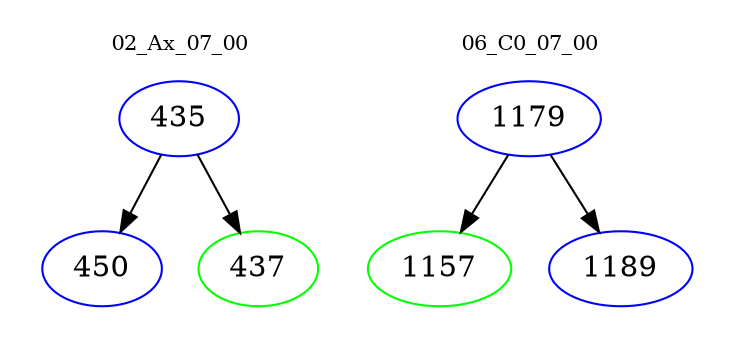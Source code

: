 digraph{
subgraph cluster_0 {
color = white
label = "02_Ax_07_00";
fontsize=10;
T0_435 [label="435", color="blue"]
T0_435 -> T0_450 [color="black"]
T0_450 [label="450", color="blue"]
T0_435 -> T0_437 [color="black"]
T0_437 [label="437", color="green"]
}
subgraph cluster_1 {
color = white
label = "06_C0_07_00";
fontsize=10;
T1_1179 [label="1179", color="blue"]
T1_1179 -> T1_1157 [color="black"]
T1_1157 [label="1157", color="green"]
T1_1179 -> T1_1189 [color="black"]
T1_1189 [label="1189", color="blue"]
}
}
